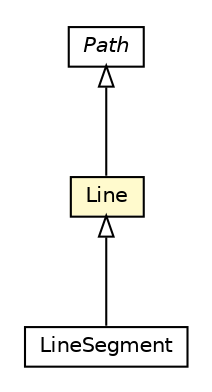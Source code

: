 #!/usr/local/bin/dot
#
# Class diagram 
# Generated by UMLGraph version R5_6-24-gf6e263 (http://www.umlgraph.org/)
#

digraph G {
	edge [fontname="Helvetica",fontsize=10,labelfontname="Helvetica",labelfontsize=10];
	node [fontname="Helvetica",fontsize=10,shape=plaintext];
	nodesep=0.25;
	ranksep=0.5;
	// org.universAAL.ontology.shape.LineSegment
	c227205 [label=<<table title="org.universAAL.ontology.shape.LineSegment" border="0" cellborder="1" cellspacing="0" cellpadding="2" port="p" href="./LineSegment.html">
		<tr><td><table border="0" cellspacing="0" cellpadding="1">
<tr><td align="center" balign="center"> LineSegment </td></tr>
		</table></td></tr>
		</table>>, URL="./LineSegment.html", fontname="Helvetica", fontcolor="black", fontsize=10.0];
	// org.universAAL.ontology.shape.Path
	c227210 [label=<<table title="org.universAAL.ontology.shape.Path" border="0" cellborder="1" cellspacing="0" cellpadding="2" port="p" href="./Path.html">
		<tr><td><table border="0" cellspacing="0" cellpadding="1">
<tr><td align="center" balign="center"><font face="Helvetica-Oblique"> Path </font></td></tr>
		</table></td></tr>
		</table>>, URL="./Path.html", fontname="Helvetica", fontcolor="black", fontsize=10.0];
	// org.universAAL.ontology.shape.Line
	c227211 [label=<<table title="org.universAAL.ontology.shape.Line" border="0" cellborder="1" cellspacing="0" cellpadding="2" port="p" bgcolor="lemonChiffon" href="./Line.html">
		<tr><td><table border="0" cellspacing="0" cellpadding="1">
<tr><td align="center" balign="center"> Line </td></tr>
		</table></td></tr>
		</table>>, URL="./Line.html", fontname="Helvetica", fontcolor="black", fontsize=10.0];
	//org.universAAL.ontology.shape.LineSegment extends org.universAAL.ontology.shape.Line
	c227211:p -> c227205:p [dir=back,arrowtail=empty];
	//org.universAAL.ontology.shape.Line extends org.universAAL.ontology.shape.Path
	c227210:p -> c227211:p [dir=back,arrowtail=empty];
}

